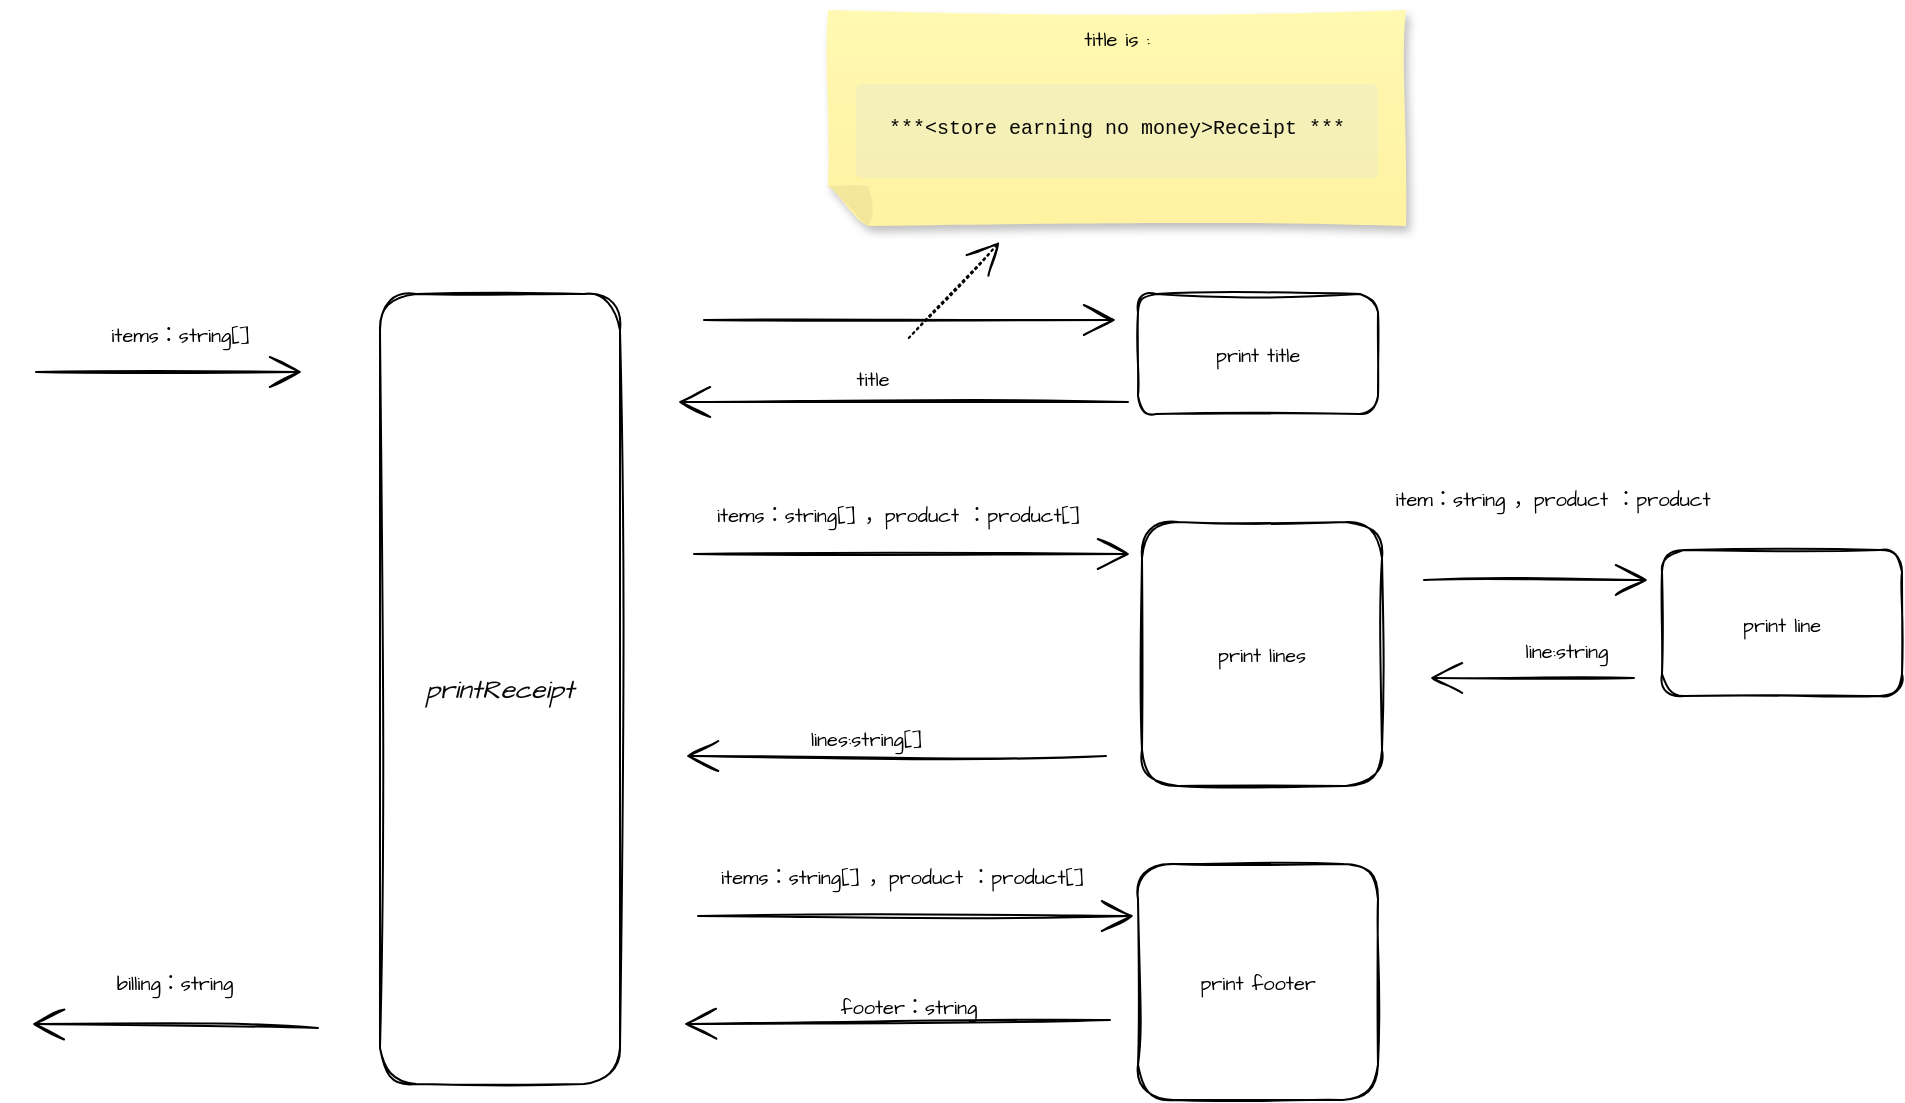 <mxfile version="20.3.0" type="device"><diagram id="_rKg1ejbT43bE6eoaoUG" name="第 1 页"><mxGraphModel dx="1106" dy="852" grid="0" gridSize="10" guides="1" tooltips="1" connect="1" arrows="1" fold="1" page="0" pageScale="1" pageWidth="850" pageHeight="1100" math="0" shadow="0"><root><mxCell id="0"/><mxCell id="1" parent="0"/><mxCell id="3GLTKqdfNwgQuw3j0F0K-1" value="&lt;pre style=&quot;color: rgb(8, 8, 8); font-size: 9.8pt;&quot;&gt;&lt;span style=&quot;font-style: italic;&quot;&gt;&lt;font data-font-src=&quot;https://fonts.googleapis.com/css?family=Architects+Daughter&quot; face=&quot;Architects Daughter&quot;&gt;printReceipt&lt;/font&gt;&lt;/span&gt;&lt;/pre&gt;" style="rounded=1;whiteSpace=wrap;html=1;sketch=1;" vertex="1" parent="1"><mxGeometry x="234" y="214" width="120" height="395" as="geometry"/></mxCell><mxCell id="3GLTKqdfNwgQuw3j0F0K-2" value="" style="edgeStyle=none;orthogonalLoop=1;jettySize=auto;html=1;rounded=1;sketch=1;hachureGap=4;fontFamily=Architects Daughter;fontSource=https%3A%2F%2Ffonts.googleapis.com%2Fcss%3Ffamily%3DArchitects%2BDaughter;fontSize=16;endArrow=open;startSize=14;endSize=14;sourcePerimeterSpacing=8;targetPerimeterSpacing=8;" edge="1" parent="1"><mxGeometry width="80" relative="1" as="geometry"><mxPoint x="62" y="253" as="sourcePoint"/><mxPoint x="195" y="253" as="targetPoint"/><Array as="points"/></mxGeometry></mxCell><mxCell id="3GLTKqdfNwgQuw3j0F0K-3" value="items：string[]" style="text;html=1;resizable=0;autosize=1;align=center;verticalAlign=middle;points=[];fillColor=none;strokeColor=none;rounded=0;sketch=1;hachureGap=4;fontFamily=Architects Daughter;fontSource=https%3A%2F%2Ffonts.googleapis.com%2Fcss%3Ffamily%3DArchitects%2BDaughter;fontSize=10;" vertex="1" parent="1"><mxGeometry x="90" y="222" width="88" height="24" as="geometry"/></mxCell><mxCell id="3GLTKqdfNwgQuw3j0F0K-4" value="" style="edgeStyle=none;orthogonalLoop=1;jettySize=auto;html=1;rounded=1;sketch=1;hachureGap=4;fontFamily=Architects Daughter;fontSource=https%3A%2F%2Ffonts.googleapis.com%2Fcss%3Ffamily%3DArchitects%2BDaughter;fontSize=10;endArrow=open;startSize=14;endSize=14;sourcePerimeterSpacing=8;targetPerimeterSpacing=8;" edge="1" parent="1"><mxGeometry width="80" relative="1" as="geometry"><mxPoint x="203" y="581" as="sourcePoint"/><mxPoint x="60" y="579" as="targetPoint"/><Array as="points"/></mxGeometry></mxCell><mxCell id="3GLTKqdfNwgQuw3j0F0K-5" value="billing：string" style="text;html=1;resizable=0;autosize=1;align=center;verticalAlign=middle;points=[];fillColor=none;strokeColor=none;rounded=0;sketch=1;hachureGap=4;fontFamily=Architects Daughter;fontSource=https%3A%2F%2Ffonts.googleapis.com%2Fcss%3Ffamily%3DArchitects%2BDaughter;fontSize=10;" vertex="1" parent="1"><mxGeometry x="93" y="546" width="76" height="24" as="geometry"/></mxCell><mxCell id="3GLTKqdfNwgQuw3j0F0K-7" value="print title" style="whiteSpace=wrap;html=1;rounded=1;sketch=1;hachureGap=4;fontFamily=Architects Daughter;fontSource=https%3A%2F%2Ffonts.googleapis.com%2Fcss%3Ffamily%3DArchitects%2BDaughter;fontSize=10;" vertex="1" parent="1"><mxGeometry x="613" y="214" width="120" height="60" as="geometry"/></mxCell><mxCell id="3GLTKqdfNwgQuw3j0F0K-8" value="" style="edgeStyle=none;orthogonalLoop=1;jettySize=auto;html=1;rounded=1;sketch=1;hachureGap=4;fontFamily=Architects Daughter;fontSource=https%3A%2F%2Ffonts.googleapis.com%2Fcss%3Ffamily%3DArchitects%2BDaughter;fontSize=10;endArrow=open;startSize=14;endSize=14;sourcePerimeterSpacing=8;targetPerimeterSpacing=8;" edge="1" parent="1"><mxGeometry width="80" relative="1" as="geometry"><mxPoint x="396" y="227" as="sourcePoint"/><mxPoint x="602" y="227" as="targetPoint"/><Array as="points"/></mxGeometry></mxCell><mxCell id="3GLTKqdfNwgQuw3j0F0K-9" value="" style="edgeStyle=none;orthogonalLoop=1;jettySize=auto;html=1;rounded=1;sketch=1;hachureGap=4;fontFamily=Architects Daughter;fontSource=https%3A%2F%2Ffonts.googleapis.com%2Fcss%3Ffamily%3DArchitects%2BDaughter;fontSize=10;endArrow=open;startSize=14;endSize=14;sourcePerimeterSpacing=8;targetPerimeterSpacing=8;" edge="1" parent="1"><mxGeometry width="80" relative="1" as="geometry"><mxPoint x="608" y="268" as="sourcePoint"/><mxPoint x="383" y="268" as="targetPoint"/><Array as="points"/></mxGeometry></mxCell><mxCell id="3GLTKqdfNwgQuw3j0F0K-10" value="title" style="text;html=1;resizable=0;autosize=1;align=center;verticalAlign=middle;points=[];fillColor=none;strokeColor=none;rounded=0;sketch=1;hachureGap=4;fontFamily=Architects Daughter;fontSource=https%3A%2F%2Ffonts.googleapis.com%2Fcss%3Ffamily%3DArchitects%2BDaughter;fontSize=10;" vertex="1" parent="1"><mxGeometry x="462" y="244" width="35" height="24" as="geometry"/></mxCell><mxCell id="3GLTKqdfNwgQuw3j0F0K-11" value="title is :&lt;br&gt;&lt;pre style=&quot;box-sizing: border-box; margin-top: 16px; margin-bottom: 16px; font-variant-numeric: normal; font-variant-east-asian: normal; font-stretch: normal; line-height: 1.45; font-family: &amp;quot;JetBrains Mono&amp;quot;, Consolas, &amp;quot;Liberation Mono&amp;quot;, Menlo, Courier, monospace; padding: 16px; overflow: auto; border-radius: 3px; color: rgb(8, 8, 8); background-color: rgba(212, 222, 231, 0.247); text-align: start;&quot; class=&quot;code-fence&quot;&gt;&lt;code style=&quot;box-sizing: border-box; font-variant-numeric: normal; font-variant-east-asian: normal; font-stretch: normal; line-height: inherit; font-family: &amp;quot;JetBrains Mono&amp;quot;, Consolas, &amp;quot;Liberation Mono&amp;quot;, Menlo, Courier, monospace; padding: 0px; margin: 0px; border-radius: 3px; background: transparent; word-break: normal; border: 0px; display: inline; max-width: initial; overflow: initial; overflow-wrap: normal;&quot;&gt;&lt;span style=&quot;box-sizing: border-box;&quot;&gt;&lt;font style=&quot;font-size: 10px;&quot;&gt;***&amp;lt;store earning no money&amp;gt;Receipt ***&lt;/font&gt;&lt;/span&gt;&lt;/code&gt;&lt;/pre&gt;" style="shape=note;whiteSpace=wrap;html=1;backgroundOutline=1;fontColor=#000000;darkOpacity=0.05;fillColor=#FFF9B2;strokeColor=none;fillStyle=solid;direction=west;gradientDirection=north;gradientColor=#FFF2A1;shadow=1;size=20;pointerEvents=1;rounded=1;sketch=1;hachureGap=4;fontFamily=Architects Daughter;fontSource=https%3A%2F%2Ffonts.googleapis.com%2Fcss%3Ffamily%3DArchitects%2BDaughter;fontSize=10;" vertex="1" parent="1"><mxGeometry x="458" y="72" width="289" height="108" as="geometry"/></mxCell><mxCell id="3GLTKqdfNwgQuw3j0F0K-12" value="" style="edgeStyle=none;orthogonalLoop=1;jettySize=auto;html=1;rounded=1;sketch=1;hachureGap=4;fontFamily=Architects Daughter;fontSource=https%3A%2F%2Ffonts.googleapis.com%2Fcss%3Ffamily%3DArchitects%2BDaughter;fontSize=10;endArrow=open;startSize=14;endSize=14;sourcePerimeterSpacing=8;targetPerimeterSpacing=8;dashed=1;dashPattern=1 2;endFill=0;" edge="1" parent="1" source="3GLTKqdfNwgQuw3j0F0K-10" target="3GLTKqdfNwgQuw3j0F0K-11"><mxGeometry width="80" relative="1" as="geometry"><mxPoint x="467" y="279" as="sourcePoint"/><mxPoint x="547" y="279" as="targetPoint"/><Array as="points"/></mxGeometry></mxCell><mxCell id="3GLTKqdfNwgQuw3j0F0K-13" value="print lines" style="whiteSpace=wrap;html=1;rounded=1;sketch=1;hachureGap=4;fontFamily=Architects Daughter;fontSource=https%3A%2F%2Ffonts.googleapis.com%2Fcss%3Ffamily%3DArchitects%2BDaughter;fontSize=10;" vertex="1" parent="1"><mxGeometry x="615" y="328" width="120" height="132" as="geometry"/></mxCell><mxCell id="3GLTKqdfNwgQuw3j0F0K-14" value="" style="edgeStyle=none;orthogonalLoop=1;jettySize=auto;html=1;rounded=1;sketch=1;hachureGap=4;fontFamily=Architects Daughter;fontSource=https%3A%2F%2Ffonts.googleapis.com%2Fcss%3Ffamily%3DArchitects%2BDaughter;fontSize=10;endArrow=open;endFill=0;startSize=14;endSize=14;sourcePerimeterSpacing=8;targetPerimeterSpacing=8;" edge="1" parent="1"><mxGeometry width="80" relative="1" as="geometry"><mxPoint x="391" y="344" as="sourcePoint"/><mxPoint x="609" y="344" as="targetPoint"/><Array as="points"/></mxGeometry></mxCell><mxCell id="3GLTKqdfNwgQuw3j0F0K-15" value="items：string[] ，product ：product[]" style="text;html=1;resizable=0;autosize=1;align=center;verticalAlign=middle;points=[];fillColor=none;strokeColor=none;rounded=0;sketch=1;hachureGap=4;fontFamily=Architects Daughter;fontSource=https%3A%2F%2Ffonts.googleapis.com%2Fcss%3Ffamily%3DArchitects%2BDaughter;fontSize=10;" vertex="1" parent="1"><mxGeometry x="393" y="312" width="200" height="24" as="geometry"/></mxCell><mxCell id="3GLTKqdfNwgQuw3j0F0K-16" value="" style="edgeStyle=none;orthogonalLoop=1;jettySize=auto;html=1;rounded=1;sketch=1;hachureGap=4;fontFamily=Architects Daughter;fontSource=https%3A%2F%2Ffonts.googleapis.com%2Fcss%3Ffamily%3DArchitects%2BDaughter;fontSize=10;endArrow=open;endFill=0;startSize=14;endSize=14;sourcePerimeterSpacing=8;targetPerimeterSpacing=8;" edge="1" parent="1"><mxGeometry width="80" relative="1" as="geometry"><mxPoint x="597" y="445" as="sourcePoint"/><mxPoint x="387" y="445" as="targetPoint"/><Array as="points"/></mxGeometry></mxCell><mxCell id="3GLTKqdfNwgQuw3j0F0K-17" value="lines:string[]" style="text;html=1;resizable=0;autosize=1;align=center;verticalAlign=middle;points=[];fillColor=none;strokeColor=none;rounded=0;sketch=1;hachureGap=4;fontFamily=Architects Daughter;fontSource=https%3A%2F%2Ffonts.googleapis.com%2Fcss%3Ffamily%3DArchitects%2BDaughter;fontSize=10;" vertex="1" parent="1"><mxGeometry x="440" y="424" width="74" height="24" as="geometry"/></mxCell><mxCell id="3GLTKqdfNwgQuw3j0F0K-18" value="print line" style="whiteSpace=wrap;html=1;rounded=1;sketch=1;hachureGap=4;fontFamily=Architects Daughter;fontSource=https%3A%2F%2Ffonts.googleapis.com%2Fcss%3Ffamily%3DArchitects%2BDaughter;fontSize=10;" vertex="1" parent="1"><mxGeometry x="875" y="342" width="120" height="73" as="geometry"/></mxCell><mxCell id="3GLTKqdfNwgQuw3j0F0K-19" value="" style="edgeStyle=none;orthogonalLoop=1;jettySize=auto;html=1;rounded=1;sketch=1;hachureGap=4;fontFamily=Architects Daughter;fontSource=https%3A%2F%2Ffonts.googleapis.com%2Fcss%3Ffamily%3DArchitects%2BDaughter;fontSize=10;endArrow=open;endFill=0;startSize=14;endSize=14;sourcePerimeterSpacing=8;targetPerimeterSpacing=8;" edge="1" parent="1"><mxGeometry width="80" relative="1" as="geometry"><mxPoint x="756" y="357" as="sourcePoint"/><mxPoint x="868" y="357" as="targetPoint"/><Array as="points"/></mxGeometry></mxCell><mxCell id="3GLTKqdfNwgQuw3j0F0K-20" value="item：string ，product ：product" style="text;html=1;resizable=0;autosize=1;align=center;verticalAlign=middle;points=[];fillColor=none;strokeColor=none;rounded=0;sketch=1;hachureGap=4;fontFamily=Architects Daughter;fontSource=https%3A%2F%2Ffonts.googleapis.com%2Fcss%3Ffamily%3DArchitects%2BDaughter;fontSize=10;" vertex="1" parent="1"><mxGeometry x="732" y="304" width="176" height="24" as="geometry"/></mxCell><mxCell id="3GLTKqdfNwgQuw3j0F0K-21" value="" style="edgeStyle=none;orthogonalLoop=1;jettySize=auto;html=1;rounded=1;sketch=1;hachureGap=4;fontFamily=Architects Daughter;fontSource=https%3A%2F%2Ffonts.googleapis.com%2Fcss%3Ffamily%3DArchitects%2BDaughter;fontSize=10;endArrow=open;endFill=0;startSize=14;endSize=14;sourcePerimeterSpacing=8;targetPerimeterSpacing=8;" edge="1" parent="1"><mxGeometry width="80" relative="1" as="geometry"><mxPoint x="861" y="406" as="sourcePoint"/><mxPoint x="759" y="406" as="targetPoint"/><Array as="points"/></mxGeometry></mxCell><mxCell id="3GLTKqdfNwgQuw3j0F0K-22" value="line:string" style="text;html=1;resizable=0;autosize=1;align=center;verticalAlign=middle;points=[];fillColor=none;strokeColor=none;rounded=0;sketch=1;hachureGap=4;fontFamily=Architects Daughter;fontSource=https%3A%2F%2Ffonts.googleapis.com%2Fcss%3Ffamily%3DArchitects%2BDaughter;fontSize=10;" vertex="1" parent="1"><mxGeometry x="797" y="380" width="59" height="24" as="geometry"/></mxCell><mxCell id="3GLTKqdfNwgQuw3j0F0K-23" value="print footer" style="whiteSpace=wrap;html=1;rounded=1;sketch=1;hachureGap=4;fontFamily=Architects Daughter;fontSource=https%3A%2F%2Ffonts.googleapis.com%2Fcss%3Ffamily%3DArchitects%2BDaughter;fontSize=10;" vertex="1" parent="1"><mxGeometry x="613" y="499" width="120" height="118" as="geometry"/></mxCell><mxCell id="3GLTKqdfNwgQuw3j0F0K-24" value="" style="edgeStyle=none;orthogonalLoop=1;jettySize=auto;html=1;rounded=1;sketch=1;hachureGap=4;fontFamily=Architects Daughter;fontSource=https%3A%2F%2Ffonts.googleapis.com%2Fcss%3Ffamily%3DArchitects%2BDaughter;fontSize=10;endArrow=open;endFill=0;startSize=14;endSize=14;sourcePerimeterSpacing=8;targetPerimeterSpacing=8;" edge="1" parent="1"><mxGeometry width="80" relative="1" as="geometry"><mxPoint x="393" y="525" as="sourcePoint"/><mxPoint x="611" y="525" as="targetPoint"/><Array as="points"/></mxGeometry></mxCell><mxCell id="3GLTKqdfNwgQuw3j0F0K-25" value="items：string[] ，product ：product[]" style="text;html=1;resizable=0;autosize=1;align=center;verticalAlign=middle;points=[];fillColor=none;strokeColor=none;rounded=0;sketch=1;hachureGap=4;fontFamily=Architects Daughter;fontSource=https%3A%2F%2Ffonts.googleapis.com%2Fcss%3Ffamily%3DArchitects%2BDaughter;fontSize=10;" vertex="1" parent="1"><mxGeometry x="395" y="493" width="200" height="24" as="geometry"/></mxCell><mxCell id="3GLTKqdfNwgQuw3j0F0K-26" value="" style="edgeStyle=none;orthogonalLoop=1;jettySize=auto;html=1;rounded=1;sketch=1;hachureGap=4;fontFamily=Architects Daughter;fontSource=https%3A%2F%2Ffonts.googleapis.com%2Fcss%3Ffamily%3DArchitects%2BDaughter;fontSize=10;endArrow=open;endFill=0;startSize=14;endSize=14;sourcePerimeterSpacing=8;targetPerimeterSpacing=8;" edge="1" parent="1"><mxGeometry width="80" relative="1" as="geometry"><mxPoint x="599" y="577" as="sourcePoint"/><mxPoint x="386" y="579" as="targetPoint"/><Array as="points"/></mxGeometry></mxCell><mxCell id="3GLTKqdfNwgQuw3j0F0K-27" value="footer：string" style="text;html=1;resizable=0;autosize=1;align=center;verticalAlign=middle;points=[];fillColor=none;strokeColor=none;rounded=0;sketch=1;hachureGap=4;fontFamily=Architects Daughter;fontSource=https%3A%2F%2Ffonts.googleapis.com%2Fcss%3Ffamily%3DArchitects%2BDaughter;fontSize=10;" vertex="1" parent="1"><mxGeometry x="455" y="558" width="86" height="24" as="geometry"/></mxCell></root></mxGraphModel></diagram></mxfile>